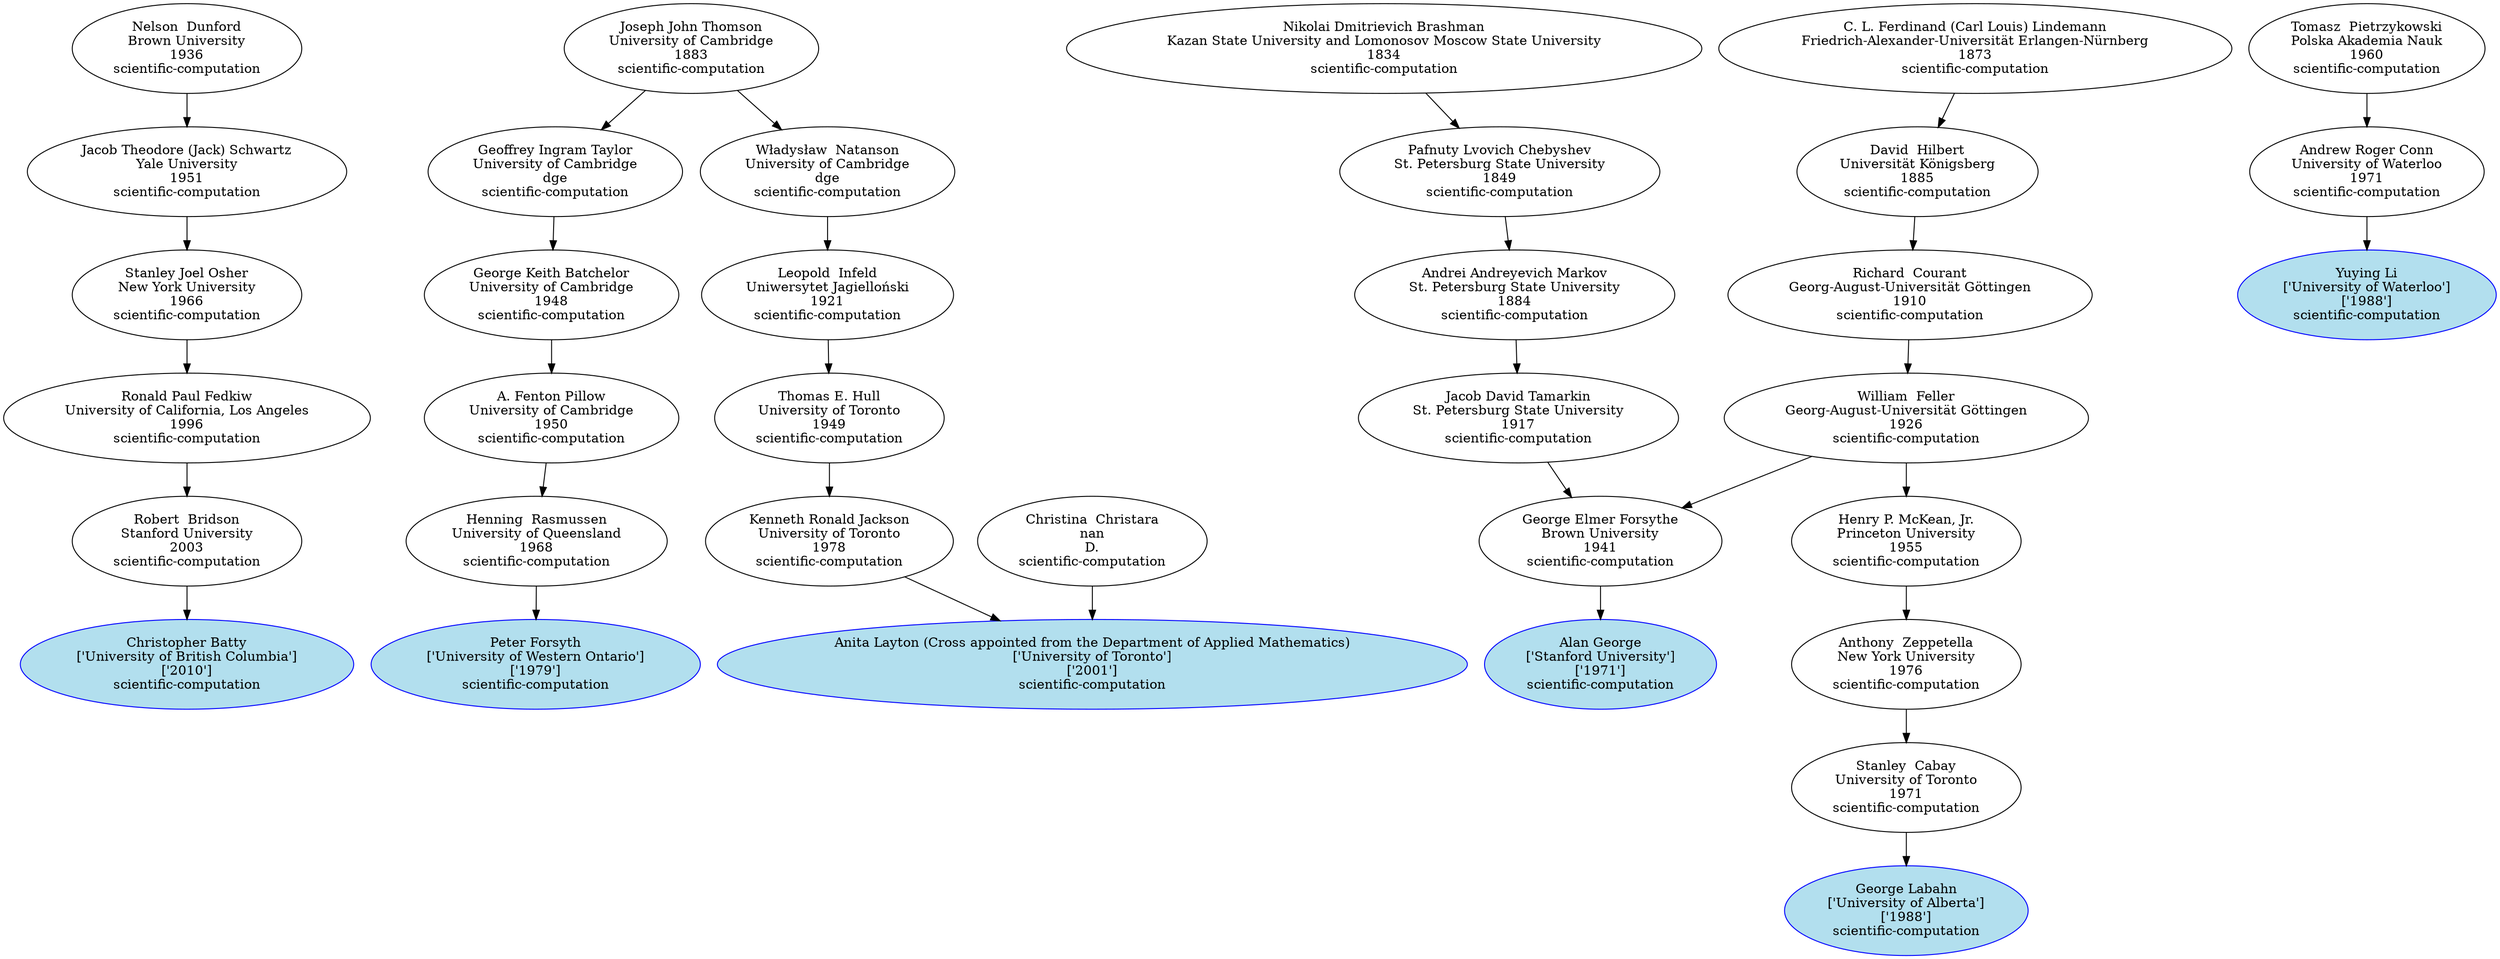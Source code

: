 digraph "Academic Genealogy for scientific-computation" {
	147355 [label="Christopher Batty
['University of British Columbia']
['2010']
scientific-computation" color=blue fillcolor=lightblue2 style=filled]
	66894 [label="Peter Forsyth
['University of Western Ontario']
['1979']
scientific-computation" color=blue fillcolor=lightblue2 style=filled]
	50835 [label="Alan George
['Stanford University']
['1971']
scientific-computation" color=blue fillcolor=lightblue2 style=filled]
	87911 [label="George Labahn
['University of Alberta']
['1988']
scientific-computation" color=blue fillcolor=lightblue2 style=filled]
	65049 [label="Anita Layton (Cross appointed from the Department of Applied Mathematics)
['University of Toronto']
['2001']
scientific-computation" color=blue fillcolor=lightblue2 style=filled]
	66915 [label="Yuying Li
['University of Waterloo']
['1988']
scientific-computation" color=blue fillcolor=lightblue2 style=filled]
	70795 [label="Robert  Bridson
Stanford University
2003
scientific-computation"]
	68238 [label="Henning  Rasmussen
University of Queensland
1968
scientific-computation"]
	4319 [label="George Elmer Forsythe
Brown University
1941
scientific-computation"]
	72398 [label="Stanley  Cabay
University of Toronto
1971
scientific-computation"]
	59043 [label="Kenneth Ronald Jackson
University of Toronto
1978
scientific-computation"]
	65023 [label="Christina  Christara
nan
D.
scientific-computation"]
	42579 [label="Andrew Roger Conn
University of Waterloo
1971
scientific-computation"]
	36653 [label="Ronald Paul Fedkiw
University of California, Los Angeles
1996
scientific-computation"]
	14740 [label="A. Fenton Pillow
University of Cambridge
1950
scientific-computation"]
	4740 [label="Jacob David Tamarkin
St. Petersburg State University
1917
scientific-computation"]
	33019 [label="William  Feller
Georg-August-Universität Göttingen
1926
scientific-computation"]
	33269 [label="Anthony  Zeppetella
New York University
1976
scientific-computation"]
	17245 [label="Thomas E. Hull
University of Toronto
1949
scientific-computation"]
	66902 [label="Tomasz  Pietrzykowski
Polska Akademia Nauk
1960
scientific-computation"]
	11645 [label="Stanley Joel Osher
New York University
1966
scientific-computation"]
	30467 [label="George Keith Batchelor
University of Cambridge
1948
scientific-computation"]
	12543 [label="Andrei Andreyevich Markov
St. Petersburg State University
1884
scientific-computation"]
	7378 [label="Richard  Courant
Georg-August-Universität Göttingen
1910
scientific-computation"]
	33017 [label="Henry P. McKean, Jr.
Princeton University
1955
scientific-computation"]
	16268 [label="Leopold  Infeld
Uniwersytet Jagielloński
1921
scientific-computation"]
	13409 [label="Jacob Theodore (Jack) Schwartz
Yale University
1951
scientific-computation"]
	18588 [label="Geoffrey Ingram Taylor
University of Cambridge
dge
scientific-computation"]
	12542 [label="Pafnuty Lvovich Chebyshev
St. Petersburg State University
1849
scientific-computation"]
	7298 [label="David  Hilbert
Universität Königsberg
1885
scientific-computation"]
	106278 [label="Władysław  Natanson
University of Cambridge
dge
scientific-computation"]
	4299 [label="Nelson  Dunford
Brown University
1936
scientific-computation"]
	50701 [label="Joseph John Thomson
University of Cambridge
1883
scientific-computation"]
	12541 [label="Nikolai Dmitrievich Brashman
Kazan State University and Lomonosov Moscow State University
1834
scientific-computation"]
	7404 [label="C. L. Ferdinand (Carl Louis) Lindemann
Friedrich-Alexander-Universität Erlangen-Nürnberg
1873
scientific-computation"]
	70795 -> 147355
	68238 -> 66894
	4319 -> 50835
	72398 -> 87911
	59043 -> 65049
	65023 -> 65049
	42579 -> 66915
	36653 -> 70795
	14740 -> 68238
	4740 -> 4319
	33019 -> 4319
	33269 -> 72398
	17245 -> 59043
	66902 -> 42579
	11645 -> 36653
	30467 -> 14740
	12543 -> 4740
	7378 -> 33019
	33017 -> 33269
	16268 -> 17245
	13409 -> 11645
	18588 -> 30467
	12542 -> 12543
	7298 -> 7378
	33019 -> 33017
	106278 -> 16268
	4299 -> 13409
	50701 -> 18588
	12541 -> 12542
	7404 -> 7298
	50701 -> 106278
}
